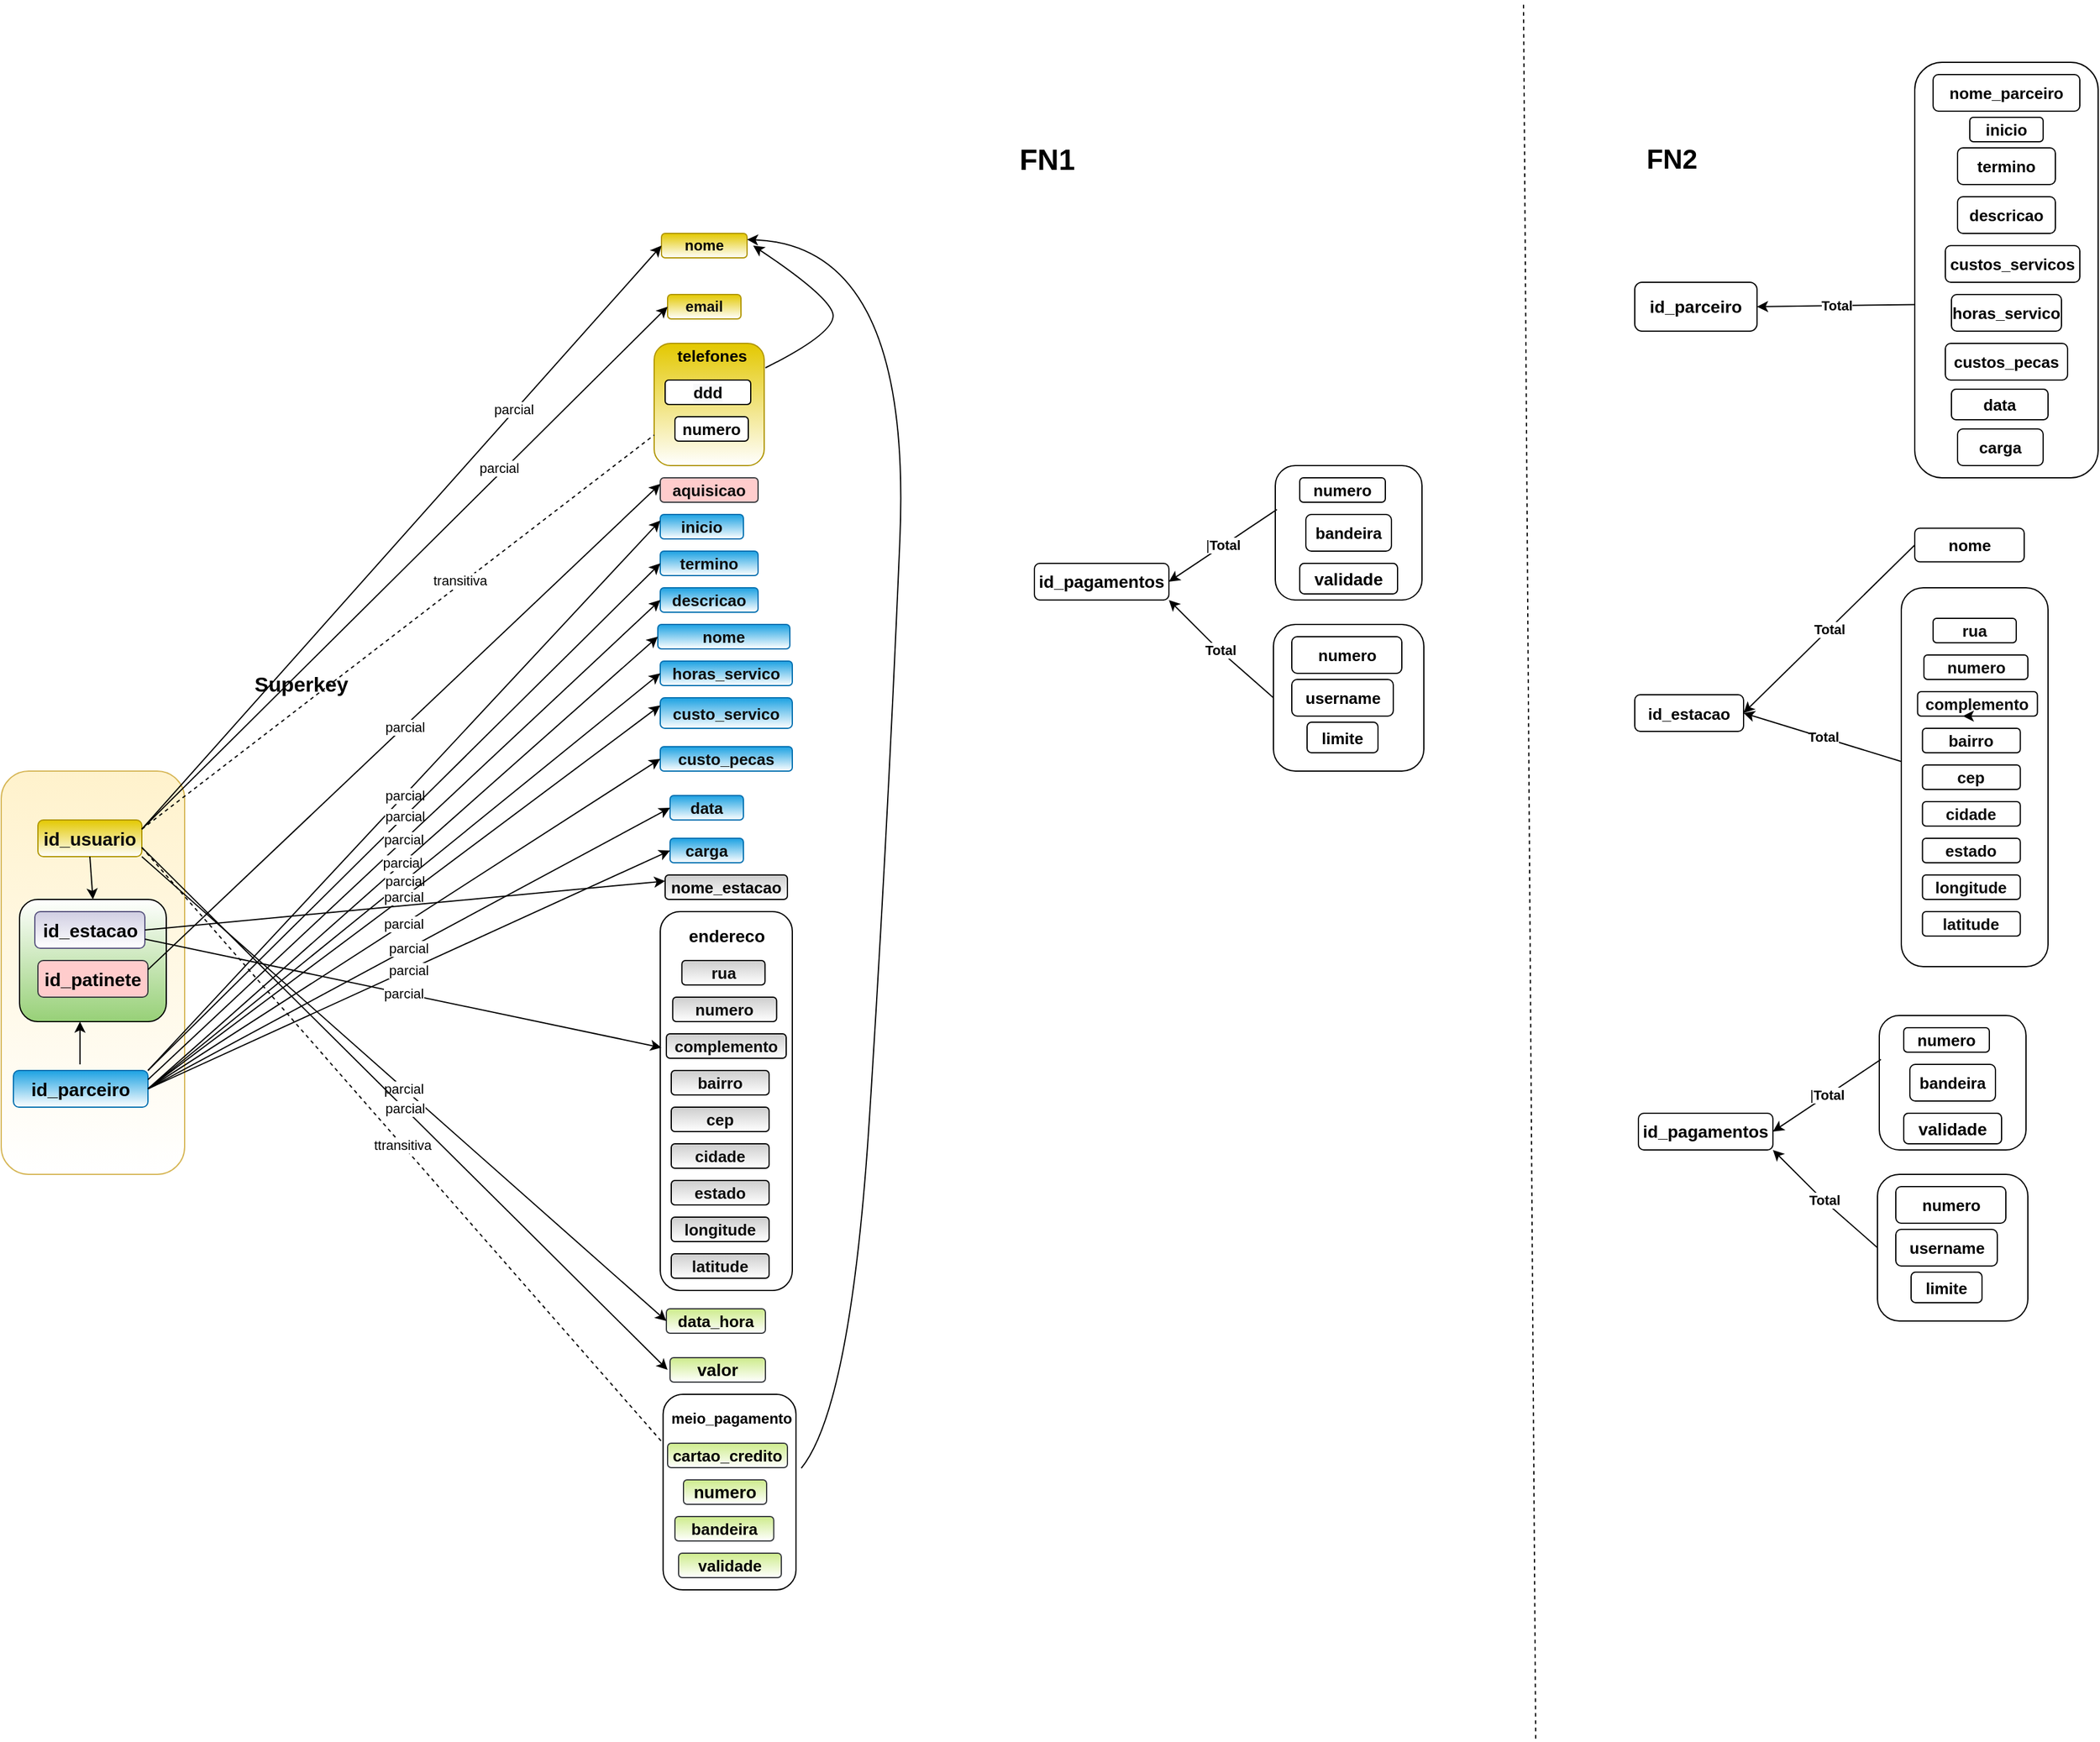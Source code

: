 <mxfile version="13.3.1" type="device"><diagram id="plCCQVSWYjDcNHnaXvlT" name="Page-1"><mxGraphModel dx="1666" dy="1705" grid="1" gridSize="10" guides="1" tooltips="1" connect="1" arrows="1" fold="1" page="1" pageScale="1" pageWidth="827" pageHeight="1169" math="0" shadow="0"><root><mxCell id="0"/><mxCell id="1" parent="0"/><mxCell id="hQgSxAJ0hmvmpX_gWyEt-148" value="" style="rounded=1;whiteSpace=wrap;html=1;" vertex="1" parent="1"><mxGeometry x="1409" y="130" width="120" height="310" as="geometry"/></mxCell><mxCell id="hQgSxAJ0hmvmpX_gWyEt-111" value="" style="rounded=1;whiteSpace=wrap;html=1;" vertex="1" parent="1"><mxGeometry x="1420" y="-300" width="150" height="340" as="geometry"/></mxCell><mxCell id="hQgSxAJ0hmvmpX_gWyEt-1" value="" style="rounded=1;whiteSpace=wrap;html=1;gradientColor=#ffffff;" vertex="1" parent="1"><mxGeometry x="895.5" y="160" width="123" height="120" as="geometry"/></mxCell><mxCell id="hQgSxAJ0hmvmpX_gWyEt-2" value="" style="rounded=1;whiteSpace=wrap;html=1;fillColor=#fff2cc;strokeColor=#d6b656;gradientColor=#ffffff;" vertex="1" parent="1"><mxGeometry x="-145" y="280" width="150" height="330" as="geometry"/></mxCell><mxCell id="hQgSxAJ0hmvmpX_gWyEt-3" style="edgeStyle=orthogonalEdgeStyle;rounded=0;orthogonalLoop=1;jettySize=auto;html=1;exitX=0.5;exitY=1;exitDx=0;exitDy=0;" edge="1" parent="1"><mxGeometry relative="1" as="geometry"><mxPoint x="329" y="930.0" as="sourcePoint"/><mxPoint x="329" y="930.0" as="targetPoint"/></mxGeometry></mxCell><mxCell id="hQgSxAJ0hmvmpX_gWyEt-4" value="" style="rounded=1;whiteSpace=wrap;html=1;fillColor=#e3c800;strokeColor=#B09500;fontColor=#ffffff;gradientColor=#ffffff;" vertex="1" parent="1"><mxGeometry x="389" y="-70" width="90" height="100" as="geometry"/></mxCell><mxCell id="hQgSxAJ0hmvmpX_gWyEt-5" value="&lt;b&gt;&lt;font style=&quot;font-size: 13px&quot;&gt;numero&lt;/font&gt;&lt;/b&gt;" style="rounded=1;whiteSpace=wrap;html=1;" vertex="1" parent="1"><mxGeometry x="406" y="-10" width="60" height="20" as="geometry"/></mxCell><mxCell id="hQgSxAJ0hmvmpX_gWyEt-6" value="" style="rounded=1;whiteSpace=wrap;html=1;strokeColor=#000000;fillColor=#FFFFFF;gradientColor=#ffffff;" vertex="1" parent="1"><mxGeometry x="394" y="395" width="108" height="310" as="geometry"/></mxCell><mxCell id="hQgSxAJ0hmvmpX_gWyEt-7" value="&lt;b&gt;&lt;font style=&quot;font-size: 17px&quot;&gt;Superkey&lt;/font&gt;&lt;/b&gt;" style="text;html=1;align=center;verticalAlign=middle;resizable=0;points=[];autosize=1;" vertex="1" parent="1"><mxGeometry x="50" y="200" width="100" height="20" as="geometry"/></mxCell><mxCell id="hQgSxAJ0hmvmpX_gWyEt-8" value="&lt;b&gt;&lt;font color=&quot;#000000&quot;&gt;nome&lt;/font&gt;&lt;/b&gt;" style="rounded=1;whiteSpace=wrap;html=1;fillColor=#e3c800;strokeColor=#B09500;fontColor=#ffffff;gradientColor=#ffffff;" vertex="1" parent="1"><mxGeometry x="395" y="-160" width="70" height="20" as="geometry"/></mxCell><mxCell id="hQgSxAJ0hmvmpX_gWyEt-9" value="&lt;b&gt;&lt;font color=&quot;#0d0d0d&quot;&gt;email&lt;/font&gt;&lt;/b&gt;" style="rounded=1;whiteSpace=wrap;html=1;fillColor=#e3c800;strokeColor=#B09500;fontColor=#ffffff;gradientColor=#ffffff;" vertex="1" parent="1"><mxGeometry x="400" y="-110" width="60" height="20" as="geometry"/></mxCell><mxCell id="hQgSxAJ0hmvmpX_gWyEt-10" value="&lt;b&gt;&lt;font style=&quot;font-size: 13px&quot; color=&quot;#0d0d0d&quot;&gt;aquisicao&lt;/font&gt;&lt;/b&gt;" style="rounded=1;whiteSpace=wrap;html=1;fillColor=#ffcccc;strokeColor=#36393d;" vertex="1" parent="1"><mxGeometry x="394" y="40" width="80" height="20" as="geometry"/></mxCell><mxCell id="hQgSxAJ0hmvmpX_gWyEt-11" value="&lt;b&gt;&lt;font style=&quot;font-size: 13px&quot; color=&quot;#0d0d0d&quot;&gt;inicio&lt;/font&gt;&lt;/b&gt;" style="rounded=1;whiteSpace=wrap;html=1;fillColor=#1ba1e2;strokeColor=#006EAF;fontColor=#ffffff;gradientColor=#ffffff;" vertex="1" parent="1"><mxGeometry x="394" y="70" width="68" height="20" as="geometry"/></mxCell><mxCell id="hQgSxAJ0hmvmpX_gWyEt-12" value="&lt;b&gt;&lt;font style=&quot;font-size: 13px&quot; color=&quot;#0d0d0d&quot;&gt;termino&lt;/font&gt;&lt;/b&gt;" style="rounded=1;whiteSpace=wrap;html=1;fillColor=#1ba1e2;strokeColor=#006EAF;fontColor=#ffffff;gradientColor=#ffffff;" vertex="1" parent="1"><mxGeometry x="394" y="100" width="80" height="20" as="geometry"/></mxCell><mxCell id="hQgSxAJ0hmvmpX_gWyEt-13" value="&lt;b&gt;&lt;font style=&quot;font-size: 13px&quot; color=&quot;#0d0d0d&quot;&gt;descricao&lt;/font&gt;&lt;/b&gt;" style="rounded=1;whiteSpace=wrap;html=1;fillColor=#1ba1e2;strokeColor=#006EAF;fontColor=#ffffff;gradientColor=#ffffff;" vertex="1" parent="1"><mxGeometry x="394" y="130" width="80" height="20" as="geometry"/></mxCell><mxCell id="hQgSxAJ0hmvmpX_gWyEt-14" style="edgeStyle=orthogonalEdgeStyle;rounded=0;orthogonalLoop=1;jettySize=auto;html=1;exitX=0.5;exitY=1;exitDx=0;exitDy=0;" edge="1" parent="1" source="hQgSxAJ0hmvmpX_gWyEt-13" target="hQgSxAJ0hmvmpX_gWyEt-13"><mxGeometry relative="1" as="geometry"/></mxCell><mxCell id="hQgSxAJ0hmvmpX_gWyEt-15" style="edgeStyle=orthogonalEdgeStyle;rounded=0;orthogonalLoop=1;jettySize=auto;html=1;exitX=0.5;exitY=1;exitDx=0;exitDy=0;" edge="1" parent="1"><mxGeometry relative="1" as="geometry"><mxPoint x="444" y="160" as="sourcePoint"/><mxPoint x="444" y="160" as="targetPoint"/></mxGeometry></mxCell><mxCell id="hQgSxAJ0hmvmpX_gWyEt-16" value="&lt;b&gt;&lt;font style=&quot;font-size: 13px&quot; color=&quot;#0d0d0d&quot;&gt;nome&lt;/font&gt;&lt;/b&gt;" style="rounded=1;whiteSpace=wrap;html=1;fillColor=#1ba1e2;strokeColor=#006EAF;fontColor=#ffffff;gradientColor=#ffffff;" vertex="1" parent="1"><mxGeometry x="392" y="160" width="108" height="20" as="geometry"/></mxCell><mxCell id="hQgSxAJ0hmvmpX_gWyEt-17" value="&lt;b&gt;&lt;font style=&quot;font-size: 13px&quot; color=&quot;#0d0d0d&quot;&gt;horas_servico&lt;/font&gt;&lt;/b&gt;" style="rounded=1;whiteSpace=wrap;html=1;fillColor=#1ba1e2;strokeColor=#006EAF;fontColor=#ffffff;gradientColor=#ffffff;" vertex="1" parent="1"><mxGeometry x="394" y="190" width="108" height="20" as="geometry"/></mxCell><mxCell id="hQgSxAJ0hmvmpX_gWyEt-18" value="&lt;b&gt;&lt;font style=&quot;font-size: 13px&quot; color=&quot;#0d0d0d&quot;&gt;custo_servico&lt;/font&gt;&lt;/b&gt;" style="rounded=1;whiteSpace=wrap;html=1;fillColor=#1ba1e2;strokeColor=#006EAF;fontColor=#ffffff;gradientColor=#ffffff;" vertex="1" parent="1"><mxGeometry x="394" y="220" width="108" height="25" as="geometry"/></mxCell><mxCell id="hQgSxAJ0hmvmpX_gWyEt-19" value="&lt;b&gt;&lt;font style=&quot;font-size: 13px&quot; color=&quot;#0d0d0d&quot;&gt;custo_pecas&lt;/font&gt;&lt;/b&gt;" style="rounded=1;whiteSpace=wrap;html=1;fillColor=#1ba1e2;strokeColor=#006EAF;fontColor=#ffffff;gradientColor=#ffffff;" vertex="1" parent="1"><mxGeometry x="394" y="260" width="108" height="20" as="geometry"/></mxCell><mxCell id="hQgSxAJ0hmvmpX_gWyEt-20" value="&lt;b&gt;&lt;font style=&quot;font-size: 13px&quot; color=&quot;#0d0d0d&quot;&gt;data&lt;/font&gt;&lt;/b&gt;" style="rounded=1;whiteSpace=wrap;html=1;fillColor=#1ba1e2;strokeColor=#006EAF;fontColor=#ffffff;gradientColor=#ffffff;" vertex="1" parent="1"><mxGeometry x="402" y="300" width="60" height="20" as="geometry"/></mxCell><mxCell id="hQgSxAJ0hmvmpX_gWyEt-21" value="&lt;b&gt;&lt;font style=&quot;font-size: 13px&quot; color=&quot;#0d0d0d&quot;&gt;carga&lt;/font&gt;&lt;/b&gt;" style="rounded=1;whiteSpace=wrap;html=1;fillColor=#1ba1e2;strokeColor=#006EAF;fontColor=#ffffff;gradientColor=#ffffff;" vertex="1" parent="1"><mxGeometry x="402" y="335" width="60" height="20" as="geometry"/></mxCell><mxCell id="hQgSxAJ0hmvmpX_gWyEt-22" value="&lt;font size=&quot;1&quot; color=&quot;#000000&quot;&gt;&lt;b style=&quot;font-size: 13px&quot;&gt;nome_estacao&lt;/b&gt;&lt;/font&gt;" style="rounded=1;whiteSpace=wrap;html=1;fillColor=#CDCDCD;strokeColor=#000000;fontColor=#ffffff;gradientColor=#ffffff;" vertex="1" parent="1"><mxGeometry x="398" y="365" width="100" height="20" as="geometry"/></mxCell><mxCell id="hQgSxAJ0hmvmpX_gWyEt-23" value="&lt;font color=&quot;#0d0d0d&quot; size=&quot;1&quot;&gt;&lt;b style=&quot;font-size: 13px&quot;&gt;rua&lt;/b&gt;&lt;/font&gt;" style="rounded=1;whiteSpace=wrap;html=1;fillColor=#CDCDCD;strokeColor=#000000;fontColor=#ffffff;gradientColor=#ffffff;" vertex="1" parent="1"><mxGeometry x="411.69" y="435" width="68" height="20" as="geometry"/></mxCell><mxCell id="hQgSxAJ0hmvmpX_gWyEt-24" value="&lt;font color=&quot;#0d0d0d&quot; size=&quot;1&quot;&gt;&lt;b style=&quot;font-size: 13px&quot;&gt;numero&lt;/b&gt;&lt;/font&gt;" style="rounded=1;whiteSpace=wrap;html=1;fillColor=#CDCDCD;strokeColor=#000000;fontColor=#ffffff;gradientColor=#ffffff;" vertex="1" parent="1"><mxGeometry x="404.19" y="465" width="85" height="20" as="geometry"/></mxCell><mxCell id="hQgSxAJ0hmvmpX_gWyEt-25" value="&lt;font color=&quot;#0d0d0d&quot; size=&quot;1&quot;&gt;&lt;b style=&quot;font-size: 13px&quot;&gt;complemento&lt;/b&gt;&lt;/font&gt;" style="rounded=1;whiteSpace=wrap;html=1;fillColor=#CDCDCD;strokeColor=#000000;fontColor=#ffffff;gradientColor=#ffffff;" vertex="1" parent="1"><mxGeometry x="399" y="495" width="98" height="20" as="geometry"/></mxCell><mxCell id="hQgSxAJ0hmvmpX_gWyEt-26" value="&lt;font color=&quot;#0d0d0d&quot; size=&quot;1&quot;&gt;&lt;b style=&quot;font-size: 13px&quot;&gt;bairro&lt;/b&gt;&lt;/font&gt;" style="rounded=1;whiteSpace=wrap;html=1;fillColor=#CDCDCD;strokeColor=#000000;fontColor=#ffffff;gradientColor=#ffffff;" vertex="1" parent="1"><mxGeometry x="403" y="525" width="80" height="20" as="geometry"/></mxCell><mxCell id="hQgSxAJ0hmvmpX_gWyEt-27" style="edgeStyle=orthogonalEdgeStyle;rounded=0;orthogonalLoop=1;jettySize=auto;html=1;exitX=0.5;exitY=1;exitDx=0;exitDy=0;" edge="1" parent="1" source="hQgSxAJ0hmvmpX_gWyEt-26" target="hQgSxAJ0hmvmpX_gWyEt-26"><mxGeometry relative="1" as="geometry"/></mxCell><mxCell id="hQgSxAJ0hmvmpX_gWyEt-28" style="edgeStyle=orthogonalEdgeStyle;rounded=0;orthogonalLoop=1;jettySize=auto;html=1;exitX=0.5;exitY=1;exitDx=0;exitDy=0;" edge="1" parent="1"><mxGeometry relative="1" as="geometry"><mxPoint x="439" y="525.0" as="sourcePoint"/><mxPoint x="439" y="525.0" as="targetPoint"/></mxGeometry></mxCell><mxCell id="hQgSxAJ0hmvmpX_gWyEt-29" value="&lt;font color=&quot;#0d0d0d&quot; size=&quot;1&quot;&gt;&lt;b style=&quot;font-size: 13px&quot;&gt;cidade&lt;/b&gt;&lt;/font&gt;" style="rounded=1;whiteSpace=wrap;html=1;fillColor=#CDCDCD;strokeColor=#000000;fontColor=#ffffff;gradientColor=#ffffff;" vertex="1" parent="1"><mxGeometry x="403" y="585" width="80" height="20" as="geometry"/></mxCell><mxCell id="hQgSxAJ0hmvmpX_gWyEt-30" value="&lt;font color=&quot;#0d0d0d&quot; size=&quot;1&quot;&gt;&lt;b style=&quot;font-size: 13px&quot;&gt;estado&lt;/b&gt;&lt;/font&gt;" style="rounded=1;whiteSpace=wrap;html=1;fillColor=#CDCDCD;strokeColor=#000000;fontColor=#ffffff;gradientColor=#ffffff;" vertex="1" parent="1"><mxGeometry x="403" y="615" width="80" height="20" as="geometry"/></mxCell><mxCell id="hQgSxAJ0hmvmpX_gWyEt-31" value="&lt;font color=&quot;#0d0d0d&quot; size=&quot;1&quot;&gt;&lt;b style=&quot;font-size: 13px&quot;&gt;cep&lt;/b&gt;&lt;/font&gt;" style="rounded=1;whiteSpace=wrap;html=1;fillColor=#CDCDCD;strokeColor=#000000;fontColor=#ffffff;gradientColor=#ffffff;" vertex="1" parent="1"><mxGeometry x="403" y="555" width="80" height="20" as="geometry"/></mxCell><mxCell id="hQgSxAJ0hmvmpX_gWyEt-32" value="&lt;font color=&quot;#0d0d0d&quot; size=&quot;1&quot;&gt;&lt;b style=&quot;font-size: 13px&quot;&gt;latitude&lt;/b&gt;&lt;/font&gt;" style="rounded=1;whiteSpace=wrap;html=1;fillColor=#CDCDCD;strokeColor=#000000;fontColor=#ffffff;gradientColor=#ffffff;" vertex="1" parent="1"><mxGeometry x="403" y="675" width="80" height="20" as="geometry"/></mxCell><mxCell id="hQgSxAJ0hmvmpX_gWyEt-33" value="&lt;font color=&quot;#0d0d0d&quot; size=&quot;1&quot;&gt;&lt;b style=&quot;font-size: 13px&quot;&gt;longitude&lt;/b&gt;&lt;/font&gt;" style="rounded=1;whiteSpace=wrap;html=1;fillColor=#CDCDCD;strokeColor=#000000;fontColor=#ffffff;gradientColor=#ffffff;" vertex="1" parent="1"><mxGeometry x="403" y="645" width="80" height="20" as="geometry"/></mxCell><mxCell id="hQgSxAJ0hmvmpX_gWyEt-34" value="" style="rounded=1;whiteSpace=wrap;html=1;gradientColor=#97d077;fillColor=#ffffff;strokeColor=#000000;" vertex="1" parent="1"><mxGeometry x="-130" y="385" width="120" height="100" as="geometry"/></mxCell><mxCell id="hQgSxAJ0hmvmpX_gWyEt-35" value="&lt;b&gt;&lt;font style=&quot;font-size: 15px&quot; color=&quot;#0d0d0d&quot;&gt;id_usuario&lt;/font&gt;&lt;/b&gt;" style="rounded=1;whiteSpace=wrap;html=1;fillColor=#e3c800;strokeColor=#B09500;fontColor=#ffffff;gradientColor=#ffffff;" vertex="1" parent="1"><mxGeometry x="-115" y="320" width="85" height="30" as="geometry"/></mxCell><mxCell id="hQgSxAJ0hmvmpX_gWyEt-36" value="&lt;b&gt;&lt;font style=&quot;font-size: 15px&quot;&gt;id_estacao&lt;/font&gt;&lt;/b&gt;" style="rounded=1;whiteSpace=wrap;html=1;fillColor=#d0cee2;strokeColor=#56517e;gradientColor=#ffffff;" vertex="1" parent="1"><mxGeometry x="-117.5" y="395" width="90" height="30" as="geometry"/></mxCell><mxCell id="hQgSxAJ0hmvmpX_gWyEt-37" value="&lt;b&gt;&lt;font style=&quot;font-size: 15px&quot;&gt;id_patinete&lt;/font&gt;&lt;/b&gt;" style="rounded=1;whiteSpace=wrap;html=1;fillColor=#ffcccc;strokeColor=#36393d;" vertex="1" parent="1"><mxGeometry x="-115" y="435" width="90" height="30" as="geometry"/></mxCell><mxCell id="hQgSxAJ0hmvmpX_gWyEt-38" style="edgeStyle=orthogonalEdgeStyle;rounded=0;orthogonalLoop=1;jettySize=auto;html=1;exitX=0.5;exitY=1;exitDx=0;exitDy=0;" edge="1" parent="1" source="hQgSxAJ0hmvmpX_gWyEt-36" target="hQgSxAJ0hmvmpX_gWyEt-36"><mxGeometry relative="1" as="geometry"/></mxCell><mxCell id="hQgSxAJ0hmvmpX_gWyEt-39" value="" style="endArrow=classic;html=1;entryX=0;entryY=0.5;entryDx=0;entryDy=0;exitX=1;exitY=0.25;exitDx=0;exitDy=0;" edge="1" parent="1" source="hQgSxAJ0hmvmpX_gWyEt-35" target="hQgSxAJ0hmvmpX_gWyEt-8"><mxGeometry width="50" height="50" relative="1" as="geometry"><mxPoint x="130" y="370" as="sourcePoint"/><mxPoint x="180" y="320" as="targetPoint"/></mxGeometry></mxCell><mxCell id="hQgSxAJ0hmvmpX_gWyEt-40" value="parcial" style="edgeLabel;html=1;align=center;verticalAlign=middle;resizable=0;points=[];" vertex="1" connectable="0" parent="hQgSxAJ0hmvmpX_gWyEt-39"><mxGeometry x="0.436" y="2" relative="1" as="geometry"><mxPoint as="offset"/></mxGeometry></mxCell><mxCell id="hQgSxAJ0hmvmpX_gWyEt-41" value="" style="endArrow=classic;html=1;entryX=0;entryY=0.5;entryDx=0;entryDy=0;exitX=1;exitY=0.25;exitDx=0;exitDy=0;" edge="1" parent="1" source="hQgSxAJ0hmvmpX_gWyEt-35" target="hQgSxAJ0hmvmpX_gWyEt-9"><mxGeometry width="50" height="50" relative="1" as="geometry"><mxPoint x="130" y="370" as="sourcePoint"/><mxPoint x="180" y="320" as="targetPoint"/></mxGeometry></mxCell><mxCell id="hQgSxAJ0hmvmpX_gWyEt-42" value="parcial&lt;br&gt;" style="edgeLabel;html=1;align=center;verticalAlign=middle;resizable=0;points=[];" vertex="1" connectable="0" parent="hQgSxAJ0hmvmpX_gWyEt-41"><mxGeometry x="0.37" y="4" relative="1" as="geometry"><mxPoint as="offset"/></mxGeometry></mxCell><mxCell id="hQgSxAJ0hmvmpX_gWyEt-43" value="&lt;font style=&quot;font-size: 14px&quot;&gt;&lt;b&gt;endereco&lt;/b&gt;&lt;/font&gt;" style="text;html=1;align=center;verticalAlign=middle;resizable=0;points=[];autosize=1;" vertex="1" parent="1"><mxGeometry x="408" y="405" width="80" height="20" as="geometry"/></mxCell><mxCell id="hQgSxAJ0hmvmpX_gWyEt-44" value="&lt;b&gt;&lt;font style=&quot;font-size: 13px&quot;&gt;data_hora&lt;/font&gt;&lt;/b&gt;" style="rounded=1;whiteSpace=wrap;html=1;strokeColor=#36393d;fillColor=#cdeb8b;gradientColor=#ffffff;" vertex="1" parent="1"><mxGeometry x="399" y="720" width="81" height="20" as="geometry"/></mxCell><mxCell id="hQgSxAJ0hmvmpX_gWyEt-45" value="&lt;font style=&quot;font-size: 14px&quot;&gt;&lt;b&gt;valor&lt;/b&gt;&lt;/font&gt;" style="rounded=1;whiteSpace=wrap;html=1;strokeColor=#36393d;fillColor=#cdeb8b;gradientColor=#ffffff;" vertex="1" parent="1"><mxGeometry x="402" y="760" width="78" height="20" as="geometry"/></mxCell><mxCell id="hQgSxAJ0hmvmpX_gWyEt-46" value="" style="rounded=1;whiteSpace=wrap;html=1;" vertex="1" parent="1"><mxGeometry x="396.32" y="790" width="108.68" height="160" as="geometry"/></mxCell><mxCell id="hQgSxAJ0hmvmpX_gWyEt-47" value="&lt;b&gt;&lt;font style=&quot;font-size: 12px&quot;&gt;meio_pagamento&lt;/font&gt;&lt;/b&gt;" style="text;html=1;align=center;verticalAlign=middle;resizable=0;points=[];autosize=1;" vertex="1" parent="1"><mxGeometry x="392" y="800" width="120" height="20" as="geometry"/></mxCell><mxCell id="hQgSxAJ0hmvmpX_gWyEt-48" value="&lt;font style=&quot;font-size: 13px&quot;&gt;&lt;b&gt;cartao_credito&lt;/b&gt;&lt;/font&gt;" style="rounded=1;whiteSpace=wrap;html=1;strokeColor=#36393d;fillColor=#cdeb8b;gradientColor=#ffffff;" vertex="1" parent="1"><mxGeometry x="400" y="830" width="98" height="20" as="geometry"/></mxCell><mxCell id="hQgSxAJ0hmvmpX_gWyEt-49" value="&lt;b&gt;&lt;font style=&quot;font-size: 14px&quot;&gt;numero&lt;/font&gt;&lt;/b&gt;" style="rounded=1;whiteSpace=wrap;html=1;strokeColor=#36393d;fillColor=#cdeb8b;gradientColor=#ffffff;" vertex="1" parent="1"><mxGeometry x="413" y="860" width="68" height="20" as="geometry"/></mxCell><mxCell id="hQgSxAJ0hmvmpX_gWyEt-50" value="&lt;b&gt;&lt;font style=&quot;font-size: 13px&quot;&gt;bandeira&lt;/font&gt;&lt;/b&gt;" style="rounded=1;whiteSpace=wrap;html=1;strokeColor=#36393d;fillColor=#cdeb8b;gradientColor=#ffffff;" vertex="1" parent="1"><mxGeometry x="406" y="890" width="80.81" height="20" as="geometry"/></mxCell><mxCell id="hQgSxAJ0hmvmpX_gWyEt-51" value="&lt;b&gt;&lt;font style=&quot;font-size: 13px&quot;&gt;validade&lt;/font&gt;&lt;/b&gt;" style="rounded=1;whiteSpace=wrap;html=1;strokeColor=#36393d;fillColor=#cdeb8b;gradientColor=#ffffff;" vertex="1" parent="1"><mxGeometry x="409" y="920" width="84" height="20" as="geometry"/></mxCell><mxCell id="hQgSxAJ0hmvmpX_gWyEt-52" style="edgeStyle=orthogonalEdgeStyle;rounded=0;orthogonalLoop=1;jettySize=auto;html=1;exitX=0.5;exitY=1;exitDx=0;exitDy=0;" edge="1" parent="1" source="hQgSxAJ0hmvmpX_gWyEt-51" target="hQgSxAJ0hmvmpX_gWyEt-51"><mxGeometry relative="1" as="geometry"/></mxCell><mxCell id="hQgSxAJ0hmvmpX_gWyEt-53" value="parcial" style="endArrow=classic;html=1;entryX=0;entryY=0.25;entryDx=0;entryDy=0;exitX=1;exitY=0.25;exitDx=0;exitDy=0;" edge="1" parent="1" source="hQgSxAJ0hmvmpX_gWyEt-37" target="hQgSxAJ0hmvmpX_gWyEt-10"><mxGeometry width="50" height="50" relative="1" as="geometry"><mxPoint x="250" y="350" as="sourcePoint"/><mxPoint x="280" y="300" as="targetPoint"/></mxGeometry></mxCell><mxCell id="hQgSxAJ0hmvmpX_gWyEt-54" value="&lt;b&gt;&lt;font style=&quot;font-size: 15px&quot; color=&quot;#000000&quot;&gt;id_parceiro&lt;/font&gt;&lt;/b&gt;" style="rounded=1;whiteSpace=wrap;html=1;strokeColor=#006EAF;strokeWidth=1;fillColor=#1ba1e2;fontColor=#ffffff;gradientColor=#ffffff;" vertex="1" parent="1"><mxGeometry x="-135" y="525" width="110" height="30" as="geometry"/></mxCell><mxCell id="hQgSxAJ0hmvmpX_gWyEt-55" value="" style="endArrow=classic;html=1;" edge="1" parent="1"><mxGeometry width="50" height="50" relative="1" as="geometry"><mxPoint x="-80.59" y="520.0" as="sourcePoint"/><mxPoint x="-80.59" y="485.0" as="targetPoint"/></mxGeometry></mxCell><mxCell id="hQgSxAJ0hmvmpX_gWyEt-56" value="parcial" style="endArrow=classic;html=1;exitX=1;exitY=0;exitDx=0;exitDy=0;entryX=0;entryY=0.25;entryDx=0;entryDy=0;" edge="1" parent="1" source="hQgSxAJ0hmvmpX_gWyEt-54" target="hQgSxAJ0hmvmpX_gWyEt-11"><mxGeometry width="50" height="50" relative="1" as="geometry"><mxPoint x="230" y="350" as="sourcePoint"/><mxPoint x="280" y="300" as="targetPoint"/></mxGeometry></mxCell><mxCell id="hQgSxAJ0hmvmpX_gWyEt-57" value="parcial" style="endArrow=classic;html=1;entryX=0;entryY=0.5;entryDx=0;entryDy=0;exitX=1;exitY=0;exitDx=0;exitDy=0;" edge="1" parent="1" source="hQgSxAJ0hmvmpX_gWyEt-54" target="hQgSxAJ0hmvmpX_gWyEt-12"><mxGeometry width="50" height="50" relative="1" as="geometry"><mxPoint x="230" y="350" as="sourcePoint"/><mxPoint x="280" y="300" as="targetPoint"/></mxGeometry></mxCell><mxCell id="hQgSxAJ0hmvmpX_gWyEt-58" value="parcial" style="endArrow=classic;html=1;entryX=0;entryY=0.5;entryDx=0;entryDy=0;exitX=1;exitY=0.25;exitDx=0;exitDy=0;" edge="1" parent="1" source="hQgSxAJ0hmvmpX_gWyEt-54" target="hQgSxAJ0hmvmpX_gWyEt-13"><mxGeometry width="50" height="50" relative="1" as="geometry"><mxPoint x="230" y="350" as="sourcePoint"/><mxPoint x="280" y="300" as="targetPoint"/></mxGeometry></mxCell><mxCell id="hQgSxAJ0hmvmpX_gWyEt-59" value="parcial" style="endArrow=classic;html=1;entryX=0;entryY=0.5;entryDx=0;entryDy=0;exitX=1;exitY=0.5;exitDx=0;exitDy=0;" edge="1" parent="1" source="hQgSxAJ0hmvmpX_gWyEt-54" target="hQgSxAJ0hmvmpX_gWyEt-16"><mxGeometry width="50" height="50" relative="1" as="geometry"><mxPoint x="170" y="500" as="sourcePoint"/><mxPoint x="280" y="300" as="targetPoint"/></mxGeometry></mxCell><mxCell id="hQgSxAJ0hmvmpX_gWyEt-60" value="parcial" style="endArrow=classic;html=1;entryX=0;entryY=0.5;entryDx=0;entryDy=0;exitX=1;exitY=0.5;exitDx=0;exitDy=0;" edge="1" parent="1" source="hQgSxAJ0hmvmpX_gWyEt-54" target="hQgSxAJ0hmvmpX_gWyEt-17"><mxGeometry width="50" height="50" relative="1" as="geometry"><mxPoint x="230" y="350" as="sourcePoint"/><mxPoint x="280" y="300" as="targetPoint"/></mxGeometry></mxCell><mxCell id="hQgSxAJ0hmvmpX_gWyEt-61" value="parcial" style="endArrow=classic;html=1;entryX=0;entryY=0.25;entryDx=0;entryDy=0;exitX=1;exitY=0.5;exitDx=0;exitDy=0;" edge="1" parent="1" source="hQgSxAJ0hmvmpX_gWyEt-54" target="hQgSxAJ0hmvmpX_gWyEt-18"><mxGeometry width="50" height="50" relative="1" as="geometry"><mxPoint x="230" y="350" as="sourcePoint"/><mxPoint x="280" y="300" as="targetPoint"/></mxGeometry></mxCell><mxCell id="hQgSxAJ0hmvmpX_gWyEt-62" value="parcial" style="endArrow=classic;html=1;entryX=0;entryY=0.5;entryDx=0;entryDy=0;exitX=1;exitY=0.5;exitDx=0;exitDy=0;" edge="1" parent="1" source="hQgSxAJ0hmvmpX_gWyEt-54" target="hQgSxAJ0hmvmpX_gWyEt-19"><mxGeometry width="50" height="50" relative="1" as="geometry"><mxPoint x="230" y="350" as="sourcePoint"/><mxPoint x="280" y="300" as="targetPoint"/></mxGeometry></mxCell><mxCell id="hQgSxAJ0hmvmpX_gWyEt-63" value="parcial" style="endArrow=classic;html=1;entryX=0;entryY=0.5;entryDx=0;entryDy=0;exitX=1;exitY=0.5;exitDx=0;exitDy=0;" edge="1" parent="1" source="hQgSxAJ0hmvmpX_gWyEt-54" target="hQgSxAJ0hmvmpX_gWyEt-20"><mxGeometry width="50" height="50" relative="1" as="geometry"><mxPoint x="230" y="350" as="sourcePoint"/><mxPoint x="280" y="300" as="targetPoint"/></mxGeometry></mxCell><mxCell id="hQgSxAJ0hmvmpX_gWyEt-64" value="parcial" style="endArrow=classic;html=1;entryX=0;entryY=0.5;entryDx=0;entryDy=0;exitX=1;exitY=0.5;exitDx=0;exitDy=0;" edge="1" parent="1" source="hQgSxAJ0hmvmpX_gWyEt-54" target="hQgSxAJ0hmvmpX_gWyEt-21"><mxGeometry width="50" height="50" relative="1" as="geometry"><mxPoint x="230" y="350" as="sourcePoint"/><mxPoint x="280" y="300" as="targetPoint"/></mxGeometry></mxCell><mxCell id="hQgSxAJ0hmvmpX_gWyEt-65" value="" style="endArrow=classic;html=1;entryX=0;entryY=0.25;entryDx=0;entryDy=0;exitX=1;exitY=0.5;exitDx=0;exitDy=0;" edge="1" parent="1" source="hQgSxAJ0hmvmpX_gWyEt-36" target="hQgSxAJ0hmvmpX_gWyEt-22"><mxGeometry width="50" height="50" relative="1" as="geometry"><mxPoint x="230" y="470" as="sourcePoint"/><mxPoint x="280" y="420" as="targetPoint"/></mxGeometry></mxCell><mxCell id="hQgSxAJ0hmvmpX_gWyEt-66" value="parcial" style="endArrow=classic;html=1;entryX=0;entryY=0.5;entryDx=0;entryDy=0;" edge="1" parent="1" target="hQgSxAJ0hmvmpX_gWyEt-44"><mxGeometry width="50" height="50" relative="1" as="geometry"><mxPoint x="-30" y="350" as="sourcePoint"/><mxPoint x="280" y="580" as="targetPoint"/></mxGeometry></mxCell><mxCell id="hQgSxAJ0hmvmpX_gWyEt-67" value="parcial" style="endArrow=classic;html=1;exitX=1;exitY=0.75;exitDx=0;exitDy=0;" edge="1" parent="1" source="hQgSxAJ0hmvmpX_gWyEt-35"><mxGeometry width="50" height="50" relative="1" as="geometry"><mxPoint x="230" y="630" as="sourcePoint"/><mxPoint x="400" y="770.0" as="targetPoint"/></mxGeometry></mxCell><mxCell id="hQgSxAJ0hmvmpX_gWyEt-68" value="" style="endArrow=classic;html=1;entryX=0.5;entryY=0;entryDx=0;entryDy=0;exitX=0.5;exitY=1;exitDx=0;exitDy=0;" edge="1" parent="1" source="hQgSxAJ0hmvmpX_gWyEt-35" target="hQgSxAJ0hmvmpX_gWyEt-34"><mxGeometry width="50" height="50" relative="1" as="geometry"><mxPoint x="340" y="380" as="sourcePoint"/><mxPoint x="390" y="330" as="targetPoint"/></mxGeometry></mxCell><mxCell id="hQgSxAJ0hmvmpX_gWyEt-69" value="&#10;&#10;&lt;b style=&quot;color: rgb(0, 0, 0); font-family: helvetica; font-style: normal; letter-spacing: normal; text-align: center; text-indent: 0px; text-transform: none; word-spacing: 0px; background-color: rgb(248, 249, 250); font-size: 13px;&quot;&gt;ddd&lt;/b&gt;&#10;&#10;" style="rounded=1;whiteSpace=wrap;html=1;" vertex="1" parent="1"><mxGeometry x="398" y="-40" width="70" height="20" as="geometry"/></mxCell><mxCell id="hQgSxAJ0hmvmpX_gWyEt-70" value="&lt;b&gt;&lt;font style=&quot;font-size: 13px&quot;&gt;telefones&lt;/font&gt;&lt;/b&gt;" style="text;html=1;align=center;verticalAlign=middle;resizable=0;points=[];autosize=1;" vertex="1" parent="1"><mxGeometry x="396.32" y="-70" width="80" height="20" as="geometry"/></mxCell><mxCell id="hQgSxAJ0hmvmpX_gWyEt-71" style="edgeStyle=orthogonalEdgeStyle;rounded=0;orthogonalLoop=1;jettySize=auto;html=1;exitX=0.5;exitY=1;exitDx=0;exitDy=0;" edge="1" parent="1" source="hQgSxAJ0hmvmpX_gWyEt-69" target="hQgSxAJ0hmvmpX_gWyEt-69"><mxGeometry relative="1" as="geometry"/></mxCell><mxCell id="hQgSxAJ0hmvmpX_gWyEt-72" value="" style="endArrow=none;dashed=1;html=1;exitX=1;exitY=0.25;exitDx=0;exitDy=0;entryX=0;entryY=0.75;entryDx=0;entryDy=0;" edge="1" parent="1" source="hQgSxAJ0hmvmpX_gWyEt-35" target="hQgSxAJ0hmvmpX_gWyEt-4"><mxGeometry width="50" height="50" relative="1" as="geometry"><mxPoint x="340" y="180" as="sourcePoint"/><mxPoint x="380" y="30" as="targetPoint"/></mxGeometry></mxCell><mxCell id="hQgSxAJ0hmvmpX_gWyEt-73" value="transitiva" style="edgeLabel;html=1;align=center;verticalAlign=middle;resizable=0;points=[];" vertex="1" connectable="0" parent="hQgSxAJ0hmvmpX_gWyEt-72"><mxGeometry x="0.249" y="3" relative="1" as="geometry"><mxPoint as="offset"/></mxGeometry></mxCell><mxCell id="hQgSxAJ0hmvmpX_gWyEt-74" value="" style="curved=1;endArrow=classic;html=1;" edge="1" parent="1"><mxGeometry width="50" height="50" relative="1" as="geometry"><mxPoint x="480" y="-50" as="sourcePoint"/><mxPoint x="470" y="-150" as="targetPoint"/><Array as="points"><mxPoint x="540" y="-80"/><mxPoint x="530" y="-110"/></Array></mxGeometry></mxCell><mxCell id="hQgSxAJ0hmvmpX_gWyEt-75" value="ttransitiva" style="endArrow=none;dashed=1;html=1;exitX=1;exitY=0.75;exitDx=0;exitDy=0;entryX=0;entryY=0.25;entryDx=0;entryDy=0;" edge="1" parent="1" source="hQgSxAJ0hmvmpX_gWyEt-35" target="hQgSxAJ0hmvmpX_gWyEt-46"><mxGeometry width="50" height="50" relative="1" as="geometry"><mxPoint x="340" y="680" as="sourcePoint"/><mxPoint x="390" y="630" as="targetPoint"/></mxGeometry></mxCell><mxCell id="hQgSxAJ0hmvmpX_gWyEt-76" value="" style="curved=1;endArrow=classic;html=1;exitX=1.04;exitY=0.378;exitDx=0;exitDy=0;exitPerimeter=0;entryX=1;entryY=0.25;entryDx=0;entryDy=0;" edge="1" parent="1" source="hQgSxAJ0hmvmpX_gWyEt-46" target="hQgSxAJ0hmvmpX_gWyEt-8"><mxGeometry width="50" height="50" relative="1" as="geometry"><mxPoint x="340" y="780" as="sourcePoint"/><mxPoint x="570" y="-130" as="targetPoint"/><Array as="points"><mxPoint x="550" y="800"/><mxPoint x="580" y="330"/><mxPoint x="600" y="-150"/></Array></mxGeometry></mxCell><mxCell id="hQgSxAJ0hmvmpX_gWyEt-77" value="&lt;font size=&quot;1&quot;&gt;&lt;b style=&quot;font-size: 24px&quot;&gt;FN1&lt;/b&gt;&lt;/font&gt;" style="text;html=1;align=center;verticalAlign=middle;resizable=0;points=[];autosize=1;" vertex="1" parent="1"><mxGeometry x="680" y="-230" width="60" height="20" as="geometry"/></mxCell><mxCell id="hQgSxAJ0hmvmpX_gWyEt-83" value="parcial" style="endArrow=classic;html=1;exitX=1;exitY=0.75;exitDx=0;exitDy=0;entryX=0.009;entryY=0.359;entryDx=0;entryDy=0;entryPerimeter=0;" edge="1" parent="1" source="hQgSxAJ0hmvmpX_gWyEt-36" target="hQgSxAJ0hmvmpX_gWyEt-6"><mxGeometry width="50" height="50" relative="1" as="geometry"><mxPoint x="250" y="470" as="sourcePoint"/><mxPoint x="300" y="420" as="targetPoint"/></mxGeometry></mxCell><mxCell id="hQgSxAJ0hmvmpX_gWyEt-84" value="&lt;b&gt;&lt;font style=&quot;font-size: 14px&quot;&gt;id_pagamentos&lt;/font&gt;&lt;/b&gt;" style="rounded=1;whiteSpace=wrap;html=1;gradientColor=#ffffff;" vertex="1" parent="1"><mxGeometry x="700" y="110" width="110" height="30" as="geometry"/></mxCell><mxCell id="hQgSxAJ0hmvmpX_gWyEt-85" value="" style="rounded=1;whiteSpace=wrap;html=1;gradientColor=#ffffff;" vertex="1" parent="1"><mxGeometry x="897" y="30" width="120" height="110" as="geometry"/></mxCell><mxCell id="hQgSxAJ0hmvmpX_gWyEt-86" value="&lt;b&gt;&lt;font style=&quot;font-size: 13px&quot;&gt;numero&lt;/font&gt;&lt;/b&gt;" style="rounded=1;whiteSpace=wrap;html=1;gradientColor=#ffffff;" vertex="1" parent="1"><mxGeometry x="917" y="40" width="70" height="20" as="geometry"/></mxCell><mxCell id="hQgSxAJ0hmvmpX_gWyEt-87" value="&lt;b&gt;&lt;font style=&quot;font-size: 13px&quot;&gt;bandeira&lt;/font&gt;&lt;/b&gt;" style="rounded=1;whiteSpace=wrap;html=1;gradientColor=#ffffff;" vertex="1" parent="1"><mxGeometry x="922" y="70" width="70" height="30" as="geometry"/></mxCell><mxCell id="hQgSxAJ0hmvmpX_gWyEt-88" value="&lt;b&gt;&lt;font style=&quot;font-size: 14px&quot;&gt;validade&lt;/font&gt;&lt;/b&gt;" style="rounded=1;whiteSpace=wrap;html=1;gradientColor=#ffffff;" vertex="1" parent="1"><mxGeometry x="917" y="110" width="80" height="25" as="geometry"/></mxCell><mxCell id="hQgSxAJ0hmvmpX_gWyEt-89" value="|&lt;b&gt;Total&lt;/b&gt;" style="endArrow=classic;html=1;exitX=0.011;exitY=0.327;exitDx=0;exitDy=0;exitPerimeter=0;entryX=1;entryY=0.5;entryDx=0;entryDy=0;" edge="1" parent="1" source="hQgSxAJ0hmvmpX_gWyEt-85" target="hQgSxAJ0hmvmpX_gWyEt-84"><mxGeometry width="50" height="50" relative="1" as="geometry"><mxPoint x="740" y="40" as="sourcePoint"/><mxPoint x="790" y="-10" as="targetPoint"/></mxGeometry></mxCell><mxCell id="hQgSxAJ0hmvmpX_gWyEt-90" value="&lt;b&gt;&lt;font style=&quot;font-size: 13px&quot;&gt;username&lt;/font&gt;&lt;/b&gt;" style="rounded=1;whiteSpace=wrap;html=1;gradientColor=#ffffff;" vertex="1" parent="1"><mxGeometry x="910.5" y="205" width="83" height="30" as="geometry"/></mxCell><mxCell id="hQgSxAJ0hmvmpX_gWyEt-91" value="&lt;b&gt;&lt;font style=&quot;font-size: 13px&quot;&gt;numero&lt;/font&gt;&lt;/b&gt;" style="rounded=1;whiteSpace=wrap;html=1;gradientColor=#ffffff;" vertex="1" parent="1"><mxGeometry x="910.5" y="170" width="90" height="30" as="geometry"/></mxCell><mxCell id="hQgSxAJ0hmvmpX_gWyEt-92" value="&lt;b&gt;&lt;font style=&quot;font-size: 13px&quot;&gt;limite&lt;/font&gt;&lt;/b&gt;" style="rounded=1;whiteSpace=wrap;html=1;gradientColor=#ffffff;" vertex="1" parent="1"><mxGeometry x="923" y="240" width="58" height="25" as="geometry"/></mxCell><mxCell id="hQgSxAJ0hmvmpX_gWyEt-93" value="&lt;b&gt;Total&lt;/b&gt;" style="endArrow=classic;html=1;entryX=1;entryY=1;entryDx=0;entryDy=0;exitX=0;exitY=0.5;exitDx=0;exitDy=0;" edge="1" parent="1" source="hQgSxAJ0hmvmpX_gWyEt-1" target="hQgSxAJ0hmvmpX_gWyEt-84"><mxGeometry width="50" height="50" relative="1" as="geometry"><mxPoint x="740" y="350" as="sourcePoint"/><mxPoint x="790" y="300" as="targetPoint"/><Array as="points"><mxPoint x="850" y="180"/></Array></mxGeometry></mxCell><mxCell id="hQgSxAJ0hmvmpX_gWyEt-94" value="&lt;b&gt;&lt;font style=&quot;font-size: 22px&quot;&gt;FN2&lt;/font&gt;&lt;/b&gt;" style="text;html=1;align=center;verticalAlign=middle;resizable=0;points=[];autosize=1;" vertex="1" parent="1"><mxGeometry x="1191" y="-230" width="60" height="20" as="geometry"/></mxCell><mxCell id="hQgSxAJ0hmvmpX_gWyEt-95" value="&lt;b&gt;&lt;font style=&quot;font-size: 14px&quot;&gt;id_parceiro&lt;/font&gt;&lt;/b&gt;" style="rounded=1;whiteSpace=wrap;html=1;" vertex="1" parent="1"><mxGeometry x="1191" y="-120" width="100" height="40" as="geometry"/></mxCell><mxCell id="hQgSxAJ0hmvmpX_gWyEt-96" value="&lt;b&gt;&lt;font style=&quot;font-size: 13px&quot;&gt;inicio&lt;/font&gt;&lt;/b&gt;&lt;br&gt;" style="rounded=1;whiteSpace=wrap;html=1;" vertex="1" parent="1"><mxGeometry x="1465" y="-255" width="60" height="20" as="geometry"/></mxCell><mxCell id="hQgSxAJ0hmvmpX_gWyEt-97" value="&lt;b&gt;&lt;font style=&quot;font-size: 13px&quot;&gt;descricao&lt;/font&gt;&lt;/b&gt;" style="rounded=1;whiteSpace=wrap;html=1;" vertex="1" parent="1"><mxGeometry x="1455" y="-190" width="80" height="30" as="geometry"/></mxCell><mxCell id="hQgSxAJ0hmvmpX_gWyEt-98" value="&lt;b&gt;&lt;font style=&quot;font-size: 13px&quot;&gt;termino&lt;/font&gt;&lt;/b&gt;" style="rounded=1;whiteSpace=wrap;html=1;" vertex="1" parent="1"><mxGeometry x="1455" y="-230" width="80" height="30" as="geometry"/></mxCell><mxCell id="hQgSxAJ0hmvmpX_gWyEt-103" value="&lt;b&gt;&lt;font style=&quot;font-size: 13px&quot;&gt;nome_parceiro&lt;/font&gt;&lt;/b&gt;" style="rounded=1;whiteSpace=wrap;html=1;" vertex="1" parent="1"><mxGeometry x="1435" y="-290" width="120" height="30" as="geometry"/></mxCell><mxCell id="hQgSxAJ0hmvmpX_gWyEt-104" value="&lt;b&gt;&lt;font style=&quot;font-size: 13px&quot;&gt;horas_servico&lt;/font&gt;&lt;/b&gt;" style="rounded=1;whiteSpace=wrap;html=1;" vertex="1" parent="1"><mxGeometry x="1450" y="-110" width="90" height="30" as="geometry"/></mxCell><mxCell id="hQgSxAJ0hmvmpX_gWyEt-105" value="&lt;b&gt;&lt;font style=&quot;font-size: 13px&quot;&gt;custos_servicos&lt;/font&gt;&lt;/b&gt;" style="rounded=1;whiteSpace=wrap;html=1;" vertex="1" parent="1"><mxGeometry x="1445" y="-150" width="110" height="30" as="geometry"/></mxCell><mxCell id="hQgSxAJ0hmvmpX_gWyEt-106" value="&lt;b&gt;&lt;font style=&quot;font-size: 13px&quot;&gt;custos_pecas&lt;/font&gt;&lt;/b&gt;" style="rounded=1;whiteSpace=wrap;html=1;" vertex="1" parent="1"><mxGeometry x="1445" y="-70" width="100" height="30" as="geometry"/></mxCell><mxCell id="hQgSxAJ0hmvmpX_gWyEt-107" value="&lt;b&gt;&lt;font style=&quot;font-size: 13px&quot;&gt;data&lt;/font&gt;&lt;/b&gt;" style="rounded=1;whiteSpace=wrap;html=1;" vertex="1" parent="1"><mxGeometry x="1450" y="-32.5" width="79" height="25" as="geometry"/></mxCell><mxCell id="hQgSxAJ0hmvmpX_gWyEt-108" value="&lt;b&gt;&lt;font style=&quot;font-size: 13px&quot;&gt;carga&lt;/font&gt;&lt;/b&gt;" style="rounded=1;whiteSpace=wrap;html=1;" vertex="1" parent="1"><mxGeometry x="1455" width="70" height="30" as="geometry"/></mxCell><mxCell id="hQgSxAJ0hmvmpX_gWyEt-114" value="&lt;b&gt;Total&lt;/b&gt;" style="endArrow=classic;html=1;entryX=1;entryY=0.5;entryDx=0;entryDy=0;exitX=0.001;exitY=0.583;exitDx=0;exitDy=0;exitPerimeter=0;" edge="1" parent="1" source="hQgSxAJ0hmvmpX_gWyEt-111" target="hQgSxAJ0hmvmpX_gWyEt-95"><mxGeometry width="50" height="50" relative="1" as="geometry"><mxPoint x="1410" y="-100" as="sourcePoint"/><mxPoint x="1380" y="-170" as="targetPoint"/></mxGeometry></mxCell><mxCell id="hQgSxAJ0hmvmpX_gWyEt-116" value="" style="rounded=1;whiteSpace=wrap;html=1;gradientColor=#ffffff;" vertex="1" parent="1"><mxGeometry x="1389.5" y="610" width="123" height="120" as="geometry"/></mxCell><mxCell id="hQgSxAJ0hmvmpX_gWyEt-122" value="&lt;b&gt;&lt;font style=&quot;font-size: 14px&quot;&gt;id_pagamentos&lt;/font&gt;&lt;/b&gt;" style="rounded=1;whiteSpace=wrap;html=1;gradientColor=#ffffff;" vertex="1" parent="1"><mxGeometry x="1194" y="560" width="110" height="30" as="geometry"/></mxCell><mxCell id="hQgSxAJ0hmvmpX_gWyEt-123" value="" style="rounded=1;whiteSpace=wrap;html=1;gradientColor=#ffffff;" vertex="1" parent="1"><mxGeometry x="1391" y="480" width="120" height="110" as="geometry"/></mxCell><mxCell id="hQgSxAJ0hmvmpX_gWyEt-124" value="&lt;b&gt;&lt;font style=&quot;font-size: 13px&quot;&gt;numero&lt;/font&gt;&lt;/b&gt;" style="rounded=1;whiteSpace=wrap;html=1;gradientColor=#ffffff;" vertex="1" parent="1"><mxGeometry x="1411" y="490" width="70" height="20" as="geometry"/></mxCell><mxCell id="hQgSxAJ0hmvmpX_gWyEt-125" value="&lt;b&gt;&lt;font style=&quot;font-size: 13px&quot;&gt;bandeira&lt;/font&gt;&lt;/b&gt;" style="rounded=1;whiteSpace=wrap;html=1;gradientColor=#ffffff;" vertex="1" parent="1"><mxGeometry x="1416" y="520" width="70" height="30" as="geometry"/></mxCell><mxCell id="hQgSxAJ0hmvmpX_gWyEt-126" value="&lt;b&gt;&lt;font style=&quot;font-size: 14px&quot;&gt;validade&lt;/font&gt;&lt;/b&gt;" style="rounded=1;whiteSpace=wrap;html=1;gradientColor=#ffffff;" vertex="1" parent="1"><mxGeometry x="1411" y="560" width="80" height="25" as="geometry"/></mxCell><mxCell id="hQgSxAJ0hmvmpX_gWyEt-127" value="|&lt;b&gt;Total&lt;/b&gt;" style="endArrow=classic;html=1;exitX=0.011;exitY=0.327;exitDx=0;exitDy=0;exitPerimeter=0;entryX=1;entryY=0.5;entryDx=0;entryDy=0;" edge="1" parent="1" source="hQgSxAJ0hmvmpX_gWyEt-123" target="hQgSxAJ0hmvmpX_gWyEt-122"><mxGeometry width="50" height="50" relative="1" as="geometry"><mxPoint x="1234" y="490" as="sourcePoint"/><mxPoint x="1284" y="440" as="targetPoint"/></mxGeometry></mxCell><mxCell id="hQgSxAJ0hmvmpX_gWyEt-128" value="&lt;b&gt;&lt;font style=&quot;font-size: 13px&quot;&gt;username&lt;/font&gt;&lt;/b&gt;" style="rounded=1;whiteSpace=wrap;html=1;gradientColor=#ffffff;" vertex="1" parent="1"><mxGeometry x="1404.5" y="655" width="83" height="30" as="geometry"/></mxCell><mxCell id="hQgSxAJ0hmvmpX_gWyEt-129" value="&lt;b&gt;&lt;font style=&quot;font-size: 13px&quot;&gt;numero&lt;/font&gt;&lt;/b&gt;" style="rounded=1;whiteSpace=wrap;html=1;gradientColor=#ffffff;" vertex="1" parent="1"><mxGeometry x="1404.5" y="620" width="90" height="30" as="geometry"/></mxCell><mxCell id="hQgSxAJ0hmvmpX_gWyEt-130" value="&lt;b&gt;&lt;font style=&quot;font-size: 13px&quot;&gt;limite&lt;/font&gt;&lt;/b&gt;" style="rounded=1;whiteSpace=wrap;html=1;gradientColor=#ffffff;" vertex="1" parent="1"><mxGeometry x="1417" y="690" width="58" height="25" as="geometry"/></mxCell><mxCell id="hQgSxAJ0hmvmpX_gWyEt-131" value="&lt;b&gt;Total&lt;/b&gt;" style="endArrow=classic;html=1;entryX=1;entryY=1;entryDx=0;entryDy=0;exitX=0;exitY=0.5;exitDx=0;exitDy=0;" edge="1" parent="1" source="hQgSxAJ0hmvmpX_gWyEt-116" target="hQgSxAJ0hmvmpX_gWyEt-122"><mxGeometry width="50" height="50" relative="1" as="geometry"><mxPoint x="1234" y="800" as="sourcePoint"/><mxPoint x="1284" y="750" as="targetPoint"/><Array as="points"><mxPoint x="1344" y="630"/></Array></mxGeometry></mxCell><mxCell id="hQgSxAJ0hmvmpX_gWyEt-132" value="&lt;b&gt;&lt;font style=&quot;font-size: 13px&quot;&gt;id_estacao&lt;/font&gt;&lt;/b&gt;" style="rounded=1;whiteSpace=wrap;html=1;" vertex="1" parent="1"><mxGeometry x="1191" y="217.5" width="89" height="30" as="geometry"/></mxCell><mxCell id="hQgSxAJ0hmvmpX_gWyEt-133" value="&lt;b&gt;&lt;font style=&quot;font-size: 13px&quot;&gt;nome&lt;/font&gt;&lt;/b&gt;" style="rounded=1;whiteSpace=wrap;html=1;" vertex="1" parent="1"><mxGeometry x="1420" y="81.25" width="89.5" height="27.5" as="geometry"/></mxCell><mxCell id="hQgSxAJ0hmvmpX_gWyEt-134" value="&lt;b&gt;Total&lt;/b&gt;" style="endArrow=classic;html=1;entryX=1;entryY=0.5;entryDx=0;entryDy=0;exitX=0;exitY=0.5;exitDx=0;exitDy=0;" edge="1" parent="1" source="hQgSxAJ0hmvmpX_gWyEt-133" target="hQgSxAJ0hmvmpX_gWyEt-132"><mxGeometry width="50" height="50" relative="1" as="geometry"><mxPoint x="1440" y="165" as="sourcePoint"/><mxPoint x="1220" y="-30" as="targetPoint"/></mxGeometry></mxCell><mxCell id="hQgSxAJ0hmvmpX_gWyEt-135" value="&lt;font color=&quot;#0d0d0d&quot; size=&quot;1&quot;&gt;&lt;b style=&quot;font-size: 13px&quot;&gt;rua&lt;/b&gt;&lt;/font&gt;" style="rounded=1;whiteSpace=wrap;html=1;" vertex="1" parent="1"><mxGeometry x="1435" y="155" width="68" height="20" as="geometry"/></mxCell><mxCell id="hQgSxAJ0hmvmpX_gWyEt-136" value="&lt;font color=&quot;#0d0d0d&quot; size=&quot;1&quot;&gt;&lt;b style=&quot;font-size: 13px&quot;&gt;numero&lt;/b&gt;&lt;/font&gt;" style="rounded=1;whiteSpace=wrap;html=1;" vertex="1" parent="1"><mxGeometry x="1427.5" y="185" width="85" height="20" as="geometry"/></mxCell><mxCell id="hQgSxAJ0hmvmpX_gWyEt-137" value="&lt;font color=&quot;#0d0d0d&quot; size=&quot;1&quot;&gt;&lt;b style=&quot;font-size: 13px&quot;&gt;complemento&lt;/b&gt;&lt;/font&gt;" style="rounded=1;whiteSpace=wrap;html=1;" vertex="1" parent="1"><mxGeometry x="1422.31" y="215" width="98" height="20" as="geometry"/></mxCell><mxCell id="hQgSxAJ0hmvmpX_gWyEt-138" value="&lt;font color=&quot;#0d0d0d&quot; size=&quot;1&quot;&gt;&lt;b style=&quot;font-size: 13px&quot;&gt;bairro&lt;/b&gt;&lt;/font&gt;" style="rounded=1;whiteSpace=wrap;html=1;" vertex="1" parent="1"><mxGeometry x="1426.31" y="245" width="80" height="20" as="geometry"/></mxCell><mxCell id="hQgSxAJ0hmvmpX_gWyEt-139" style="edgeStyle=orthogonalEdgeStyle;rounded=0;orthogonalLoop=1;jettySize=auto;html=1;exitX=0.5;exitY=1;exitDx=0;exitDy=0;" edge="1" parent="1" source="hQgSxAJ0hmvmpX_gWyEt-138" target="hQgSxAJ0hmvmpX_gWyEt-138"><mxGeometry relative="1" as="geometry"/></mxCell><mxCell id="hQgSxAJ0hmvmpX_gWyEt-140" style="edgeStyle=orthogonalEdgeStyle;rounded=0;orthogonalLoop=1;jettySize=auto;html=1;exitX=0.5;exitY=1;exitDx=0;exitDy=0;" edge="1" parent="1"><mxGeometry relative="1" as="geometry"><mxPoint x="1462.31" y="245.0" as="sourcePoint"/><mxPoint x="1462.31" y="245.0" as="targetPoint"/></mxGeometry></mxCell><mxCell id="hQgSxAJ0hmvmpX_gWyEt-141" value="&lt;font color=&quot;#0d0d0d&quot; size=&quot;1&quot;&gt;&lt;b style=&quot;font-size: 13px&quot;&gt;cidade&lt;/b&gt;&lt;/font&gt;" style="rounded=1;whiteSpace=wrap;html=1;" vertex="1" parent="1"><mxGeometry x="1426.31" y="305" width="80" height="20" as="geometry"/></mxCell><mxCell id="hQgSxAJ0hmvmpX_gWyEt-142" value="&lt;font color=&quot;#0d0d0d&quot; size=&quot;1&quot;&gt;&lt;b style=&quot;font-size: 13px&quot;&gt;estado&lt;/b&gt;&lt;/font&gt;" style="rounded=1;whiteSpace=wrap;html=1;" vertex="1" parent="1"><mxGeometry x="1426.31" y="335" width="80" height="20" as="geometry"/></mxCell><mxCell id="hQgSxAJ0hmvmpX_gWyEt-143" value="&lt;font color=&quot;#0d0d0d&quot; size=&quot;1&quot;&gt;&lt;b style=&quot;font-size: 13px&quot;&gt;cep&lt;/b&gt;&lt;/font&gt;" style="rounded=1;whiteSpace=wrap;html=1;" vertex="1" parent="1"><mxGeometry x="1426.31" y="275" width="80" height="20" as="geometry"/></mxCell><mxCell id="hQgSxAJ0hmvmpX_gWyEt-144" value="&lt;font color=&quot;#0d0d0d&quot; size=&quot;1&quot;&gt;&lt;b style=&quot;font-size: 13px&quot;&gt;latitude&lt;/b&gt;&lt;/font&gt;" style="rounded=1;whiteSpace=wrap;html=1;" vertex="1" parent="1"><mxGeometry x="1426.31" y="395" width="80" height="20" as="geometry"/></mxCell><mxCell id="hQgSxAJ0hmvmpX_gWyEt-145" value="&lt;font color=&quot;#0d0d0d&quot; size=&quot;1&quot;&gt;&lt;b style=&quot;font-size: 13px&quot;&gt;longitude&lt;/b&gt;&lt;/font&gt;" style="rounded=1;whiteSpace=wrap;html=1;" vertex="1" parent="1"><mxGeometry x="1426.31" y="365" width="80" height="20" as="geometry"/></mxCell><mxCell id="hQgSxAJ0hmvmpX_gWyEt-149" style="edgeStyle=orthogonalEdgeStyle;rounded=0;orthogonalLoop=1;jettySize=auto;html=1;exitX=0.5;exitY=1;exitDx=0;exitDy=0;entryX=0.377;entryY=1.04;entryDx=0;entryDy=0;entryPerimeter=0;" edge="1" parent="1" source="hQgSxAJ0hmvmpX_gWyEt-137" target="hQgSxAJ0hmvmpX_gWyEt-137"><mxGeometry relative="1" as="geometry"/></mxCell><mxCell id="hQgSxAJ0hmvmpX_gWyEt-150" value="&lt;b&gt;Total&lt;/b&gt;" style="endArrow=classic;html=1;entryX=1;entryY=0.5;entryDx=0;entryDy=0;exitX=0.003;exitY=0.459;exitDx=0;exitDy=0;exitPerimeter=0;" edge="1" parent="1" source="hQgSxAJ0hmvmpX_gWyEt-148" target="hQgSxAJ0hmvmpX_gWyEt-132"><mxGeometry width="50" height="50" relative="1" as="geometry"><mxPoint x="1450" y="310" as="sourcePoint"/><mxPoint x="1500" y="260" as="targetPoint"/></mxGeometry></mxCell><mxCell id="hQgSxAJ0hmvmpX_gWyEt-151" value="" style="endArrow=none;dashed=1;html=1;" edge="1" parent="1"><mxGeometry width="50" height="50" relative="1" as="geometry"><mxPoint x="1110" y="1071.793" as="sourcePoint"/><mxPoint x="1100" y="-350" as="targetPoint"/></mxGeometry></mxCell></root></mxGraphModel></diagram></mxfile>